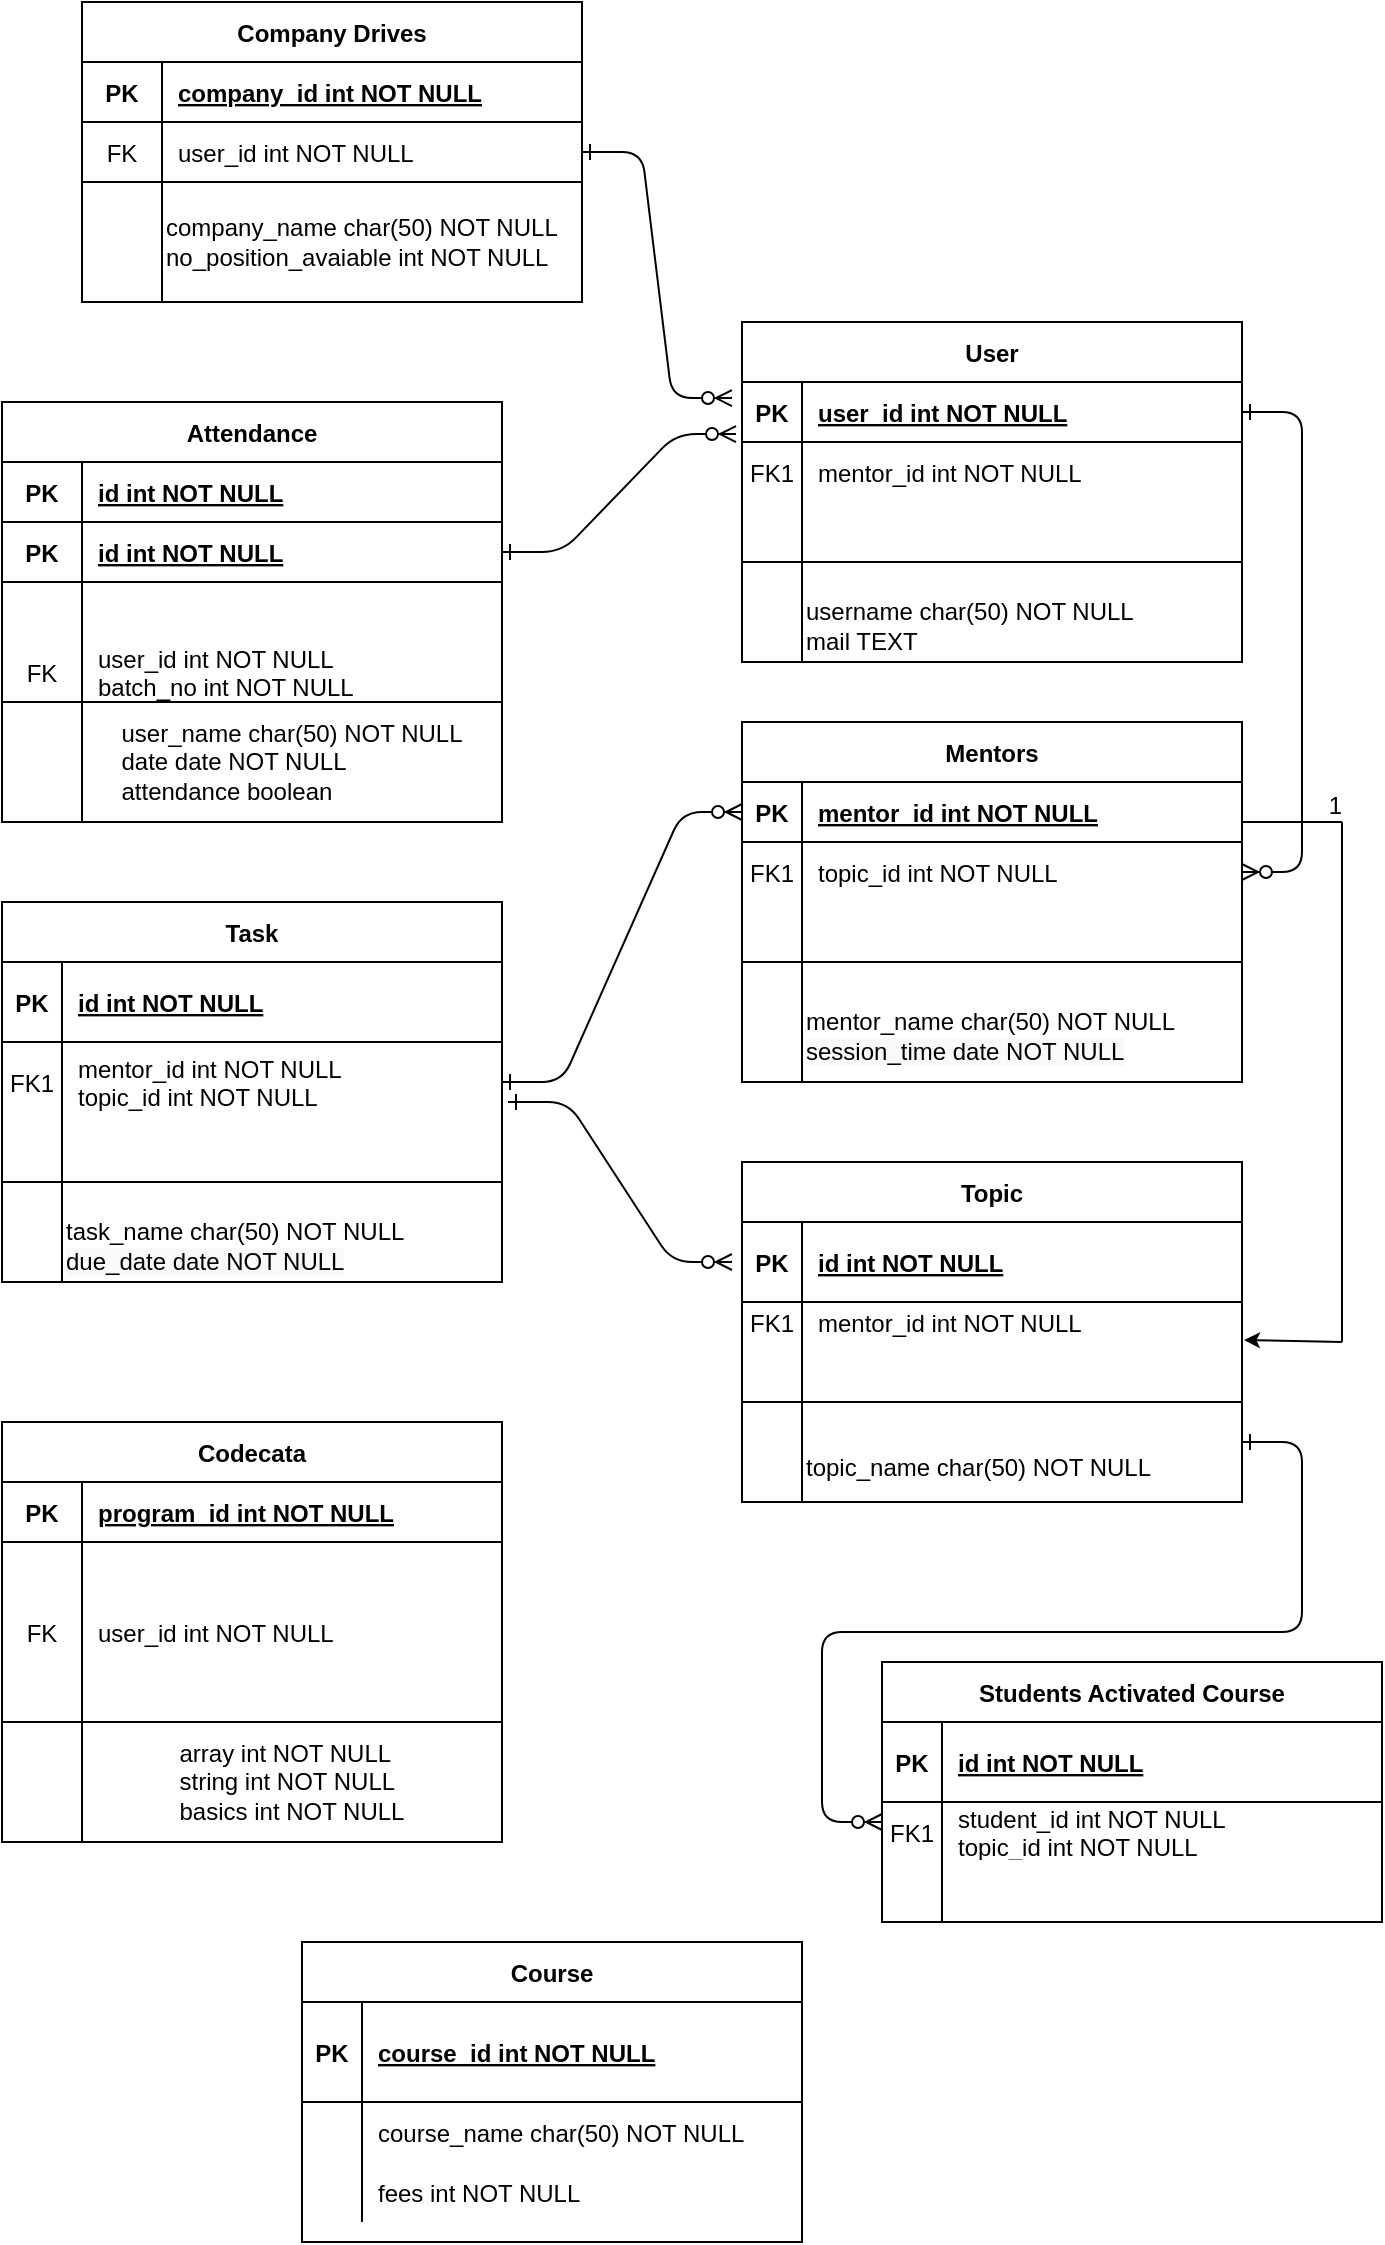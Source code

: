 <mxfile version="15.7.0" type="github">
  <diagram id="R2lEEEUBdFMjLlhIrx00" name="Page-1">
    <mxGraphModel dx="868" dy="393" grid="1" gridSize="10" guides="1" tooltips="1" connect="1" arrows="1" fold="1" page="1" pageScale="1" pageWidth="850" pageHeight="1100" math="0" shadow="0" extFonts="Permanent Marker^https://fonts.googleapis.com/css?family=Permanent+Marker">
      <root>
        <mxCell id="0" />
        <mxCell id="1" parent="0" />
        <mxCell id="C-vyLk0tnHw3VtMMgP7b-1" value="" style="edgeStyle=entityRelationEdgeStyle;endArrow=ERzeroToMany;startArrow=ERone;endFill=1;startFill=0;exitX=1;exitY=0.5;exitDx=0;exitDy=0;entryX=-0.012;entryY=0.867;entryDx=0;entryDy=0;entryPerimeter=0;" parent="1" source="Y8PTiHZSludacNB3pOwr-104" target="Y8PTiHZSludacNB3pOwr-65" edge="1">
          <mxGeometry width="100" height="100" relative="1" as="geometry">
            <mxPoint x="340" y="720" as="sourcePoint" />
            <mxPoint x="490" y="255" as="targetPoint" />
          </mxGeometry>
        </mxCell>
        <mxCell id="C-vyLk0tnHw3VtMMgP7b-12" value="" style="edgeStyle=entityRelationEdgeStyle;endArrow=ERzeroToMany;startArrow=ERone;endFill=1;startFill=0;" parent="1" target="C-vyLk0tnHw3VtMMgP7b-17" edge="1">
          <mxGeometry width="100" height="100" relative="1" as="geometry">
            <mxPoint x="740" y="215" as="sourcePoint" />
            <mxPoint x="460" y="205" as="targetPoint" />
          </mxGeometry>
        </mxCell>
        <mxCell id="C-vyLk0tnHw3VtMMgP7b-13" value="Mentors" style="shape=table;startSize=30;container=1;collapsible=1;childLayout=tableLayout;fixedRows=1;rowLines=0;fontStyle=1;align=center;resizeLast=1;" parent="1" vertex="1">
          <mxGeometry x="490" y="370" width="250" height="120" as="geometry" />
        </mxCell>
        <mxCell id="C-vyLk0tnHw3VtMMgP7b-14" value="" style="shape=partialRectangle;collapsible=0;dropTarget=0;pointerEvents=0;fillColor=none;points=[[0,0.5],[1,0.5]];portConstraint=eastwest;top=0;left=0;right=0;bottom=1;" parent="C-vyLk0tnHw3VtMMgP7b-13" vertex="1">
          <mxGeometry y="30" width="250" height="30" as="geometry" />
        </mxCell>
        <mxCell id="C-vyLk0tnHw3VtMMgP7b-15" value="PK" style="shape=partialRectangle;overflow=hidden;connectable=0;fillColor=none;top=0;left=0;bottom=0;right=0;fontStyle=1;" parent="C-vyLk0tnHw3VtMMgP7b-14" vertex="1">
          <mxGeometry width="30" height="30" as="geometry">
            <mxRectangle width="30" height="30" as="alternateBounds" />
          </mxGeometry>
        </mxCell>
        <mxCell id="C-vyLk0tnHw3VtMMgP7b-16" value="mentor_id int NOT NULL " style="shape=partialRectangle;overflow=hidden;connectable=0;fillColor=none;top=0;left=0;bottom=0;right=0;align=left;spacingLeft=6;fontStyle=5;" parent="C-vyLk0tnHw3VtMMgP7b-14" vertex="1">
          <mxGeometry x="30" width="220" height="30" as="geometry">
            <mxRectangle width="220" height="30" as="alternateBounds" />
          </mxGeometry>
        </mxCell>
        <mxCell id="C-vyLk0tnHw3VtMMgP7b-17" value="" style="shape=partialRectangle;collapsible=0;dropTarget=0;pointerEvents=0;fillColor=none;points=[[0,0.5],[1,0.5]];portConstraint=eastwest;top=0;left=0;right=0;bottom=0;" parent="C-vyLk0tnHw3VtMMgP7b-13" vertex="1">
          <mxGeometry y="60" width="250" height="30" as="geometry" />
        </mxCell>
        <mxCell id="C-vyLk0tnHw3VtMMgP7b-18" value="FK1" style="shape=partialRectangle;overflow=hidden;connectable=0;fillColor=none;top=0;left=0;bottom=0;right=0;" parent="C-vyLk0tnHw3VtMMgP7b-17" vertex="1">
          <mxGeometry width="30" height="30" as="geometry">
            <mxRectangle width="30" height="30" as="alternateBounds" />
          </mxGeometry>
        </mxCell>
        <mxCell id="C-vyLk0tnHw3VtMMgP7b-19" value="topic_id int NOT NULL" style="shape=partialRectangle;overflow=hidden;connectable=0;fillColor=none;top=0;left=0;bottom=0;right=0;align=left;spacingLeft=6;" parent="C-vyLk0tnHw3VtMMgP7b-17" vertex="1">
          <mxGeometry x="30" width="220" height="30" as="geometry">
            <mxRectangle width="220" height="30" as="alternateBounds" />
          </mxGeometry>
        </mxCell>
        <mxCell id="C-vyLk0tnHw3VtMMgP7b-20" value="" style="shape=partialRectangle;collapsible=0;dropTarget=0;pointerEvents=0;fillColor=none;points=[[0,0.5],[1,0.5]];portConstraint=eastwest;top=0;left=0;right=0;bottom=0;" parent="C-vyLk0tnHw3VtMMgP7b-13" vertex="1">
          <mxGeometry y="90" width="250" height="30" as="geometry" />
        </mxCell>
        <mxCell id="C-vyLk0tnHw3VtMMgP7b-21" value="" style="shape=partialRectangle;overflow=hidden;connectable=0;fillColor=none;top=0;left=0;bottom=0;right=0;" parent="C-vyLk0tnHw3VtMMgP7b-20" vertex="1">
          <mxGeometry width="30" height="30" as="geometry">
            <mxRectangle width="30" height="30" as="alternateBounds" />
          </mxGeometry>
        </mxCell>
        <mxCell id="C-vyLk0tnHw3VtMMgP7b-22" value="" style="shape=partialRectangle;overflow=hidden;connectable=0;fillColor=none;top=0;left=0;bottom=0;right=0;align=left;spacingLeft=6;" parent="C-vyLk0tnHw3VtMMgP7b-20" vertex="1">
          <mxGeometry x="30" width="220" height="30" as="geometry">
            <mxRectangle width="220" height="30" as="alternateBounds" />
          </mxGeometry>
        </mxCell>
        <mxCell id="C-vyLk0tnHw3VtMMgP7b-23" value="Attendance" style="shape=table;startSize=30;container=1;collapsible=1;childLayout=tableLayout;fixedRows=1;rowLines=0;fontStyle=1;align=center;resizeLast=1;" parent="1" vertex="1">
          <mxGeometry x="120" y="210" width="250" height="180" as="geometry" />
        </mxCell>
        <mxCell id="C-vyLk0tnHw3VtMMgP7b-24" value="" style="shape=partialRectangle;collapsible=0;dropTarget=0;pointerEvents=0;fillColor=none;points=[[0,0.5],[1,0.5]];portConstraint=eastwest;top=0;left=0;right=0;bottom=1;" parent="C-vyLk0tnHw3VtMMgP7b-23" vertex="1">
          <mxGeometry y="30" width="250" height="30" as="geometry" />
        </mxCell>
        <mxCell id="C-vyLk0tnHw3VtMMgP7b-25" value="PK" style="shape=partialRectangle;overflow=hidden;connectable=0;fillColor=none;top=0;left=0;bottom=0;right=0;fontStyle=1;" parent="C-vyLk0tnHw3VtMMgP7b-24" vertex="1">
          <mxGeometry width="40" height="30" as="geometry">
            <mxRectangle width="40" height="30" as="alternateBounds" />
          </mxGeometry>
        </mxCell>
        <mxCell id="C-vyLk0tnHw3VtMMgP7b-26" value="id int NOT NULL " style="shape=partialRectangle;overflow=hidden;connectable=0;fillColor=none;top=0;left=0;bottom=0;right=0;align=left;spacingLeft=6;fontStyle=5;" parent="C-vyLk0tnHw3VtMMgP7b-24" vertex="1">
          <mxGeometry x="40" width="210" height="30" as="geometry">
            <mxRectangle width="210" height="30" as="alternateBounds" />
          </mxGeometry>
        </mxCell>
        <mxCell id="Y8PTiHZSludacNB3pOwr-104" value="" style="shape=partialRectangle;collapsible=0;dropTarget=0;pointerEvents=0;fillColor=none;points=[[0,0.5],[1,0.5]];portConstraint=eastwest;top=0;left=0;right=0;bottom=1;" vertex="1" parent="C-vyLk0tnHw3VtMMgP7b-23">
          <mxGeometry y="60" width="250" height="30" as="geometry" />
        </mxCell>
        <mxCell id="Y8PTiHZSludacNB3pOwr-105" value="PK" style="shape=partialRectangle;overflow=hidden;connectable=0;fillColor=none;top=0;left=0;bottom=0;right=0;fontStyle=1;" vertex="1" parent="Y8PTiHZSludacNB3pOwr-104">
          <mxGeometry width="40" height="30" as="geometry">
            <mxRectangle width="40" height="30" as="alternateBounds" />
          </mxGeometry>
        </mxCell>
        <mxCell id="Y8PTiHZSludacNB3pOwr-106" value="id int NOT NULL " style="shape=partialRectangle;overflow=hidden;connectable=0;fillColor=none;top=0;left=0;bottom=0;right=0;align=left;spacingLeft=6;fontStyle=5;" vertex="1" parent="Y8PTiHZSludacNB3pOwr-104">
          <mxGeometry x="40" width="210" height="30" as="geometry">
            <mxRectangle width="210" height="30" as="alternateBounds" />
          </mxGeometry>
        </mxCell>
        <mxCell id="C-vyLk0tnHw3VtMMgP7b-27" value="" style="shape=partialRectangle;collapsible=0;dropTarget=0;pointerEvents=0;fillColor=none;points=[[0,0.5],[1,0.5]];portConstraint=eastwest;top=0;left=0;right=0;bottom=0;" parent="C-vyLk0tnHw3VtMMgP7b-23" vertex="1">
          <mxGeometry y="90" width="250" height="90" as="geometry" />
        </mxCell>
        <mxCell id="C-vyLk0tnHw3VtMMgP7b-28" value="FK" style="shape=partialRectangle;overflow=hidden;connectable=0;fillColor=none;top=0;left=0;bottom=0;right=0;" parent="C-vyLk0tnHw3VtMMgP7b-27" vertex="1">
          <mxGeometry width="40" height="90" as="geometry">
            <mxRectangle width="40" height="90" as="alternateBounds" />
          </mxGeometry>
        </mxCell>
        <mxCell id="C-vyLk0tnHw3VtMMgP7b-29" value="user_id int NOT NULL&#xa;batch_no int NOT NULL" style="shape=partialRectangle;overflow=hidden;connectable=0;fillColor=none;top=0;left=0;bottom=0;right=0;align=left;spacingLeft=6;" parent="C-vyLk0tnHw3VtMMgP7b-27" vertex="1">
          <mxGeometry x="40" width="210" height="90" as="geometry">
            <mxRectangle width="210" height="90" as="alternateBounds" />
          </mxGeometry>
        </mxCell>
        <mxCell id="Y8PTiHZSludacNB3pOwr-1" value="&lt;div style=&quot;text-align: justify&quot;&gt;&lt;span style=&quot;text-align: left&quot;&gt;user_name char(50) NOT NULL&lt;/span&gt;&lt;/div&gt;&lt;span style=&quot;text-align: left&quot;&gt;&lt;div style=&quot;text-align: justify&quot;&gt;&lt;span&gt;date date NOT NULL&lt;/span&gt;&lt;/div&gt;&lt;/span&gt;&lt;span style=&quot;text-align: left&quot;&gt;&lt;div style=&quot;text-align: justify&quot;&gt;&lt;span&gt;attendance boolean&lt;/span&gt;&lt;/div&gt;&lt;/span&gt;" style="rounded=0;whiteSpace=wrap;html=1;" vertex="1" parent="1">
          <mxGeometry x="160" y="360" width="210" height="60" as="geometry" />
        </mxCell>
        <mxCell id="Y8PTiHZSludacNB3pOwr-2" value="" style="rounded=0;whiteSpace=wrap;html=1;" vertex="1" parent="1">
          <mxGeometry x="120" y="360" width="40" height="60" as="geometry" />
        </mxCell>
        <mxCell id="Y8PTiHZSludacNB3pOwr-10" value="&lt;div style=&quot;text-align: justify&quot;&gt;&lt;span style=&quot;text-align: left&quot;&gt;array int NOT NULL&lt;/span&gt;&lt;/div&gt;&lt;span style=&quot;text-align: left&quot;&gt;&lt;div style=&quot;text-align: justify&quot;&gt;&lt;span&gt;string int NOT NULL&lt;/span&gt;&lt;/div&gt;&lt;div style=&quot;text-align: justify&quot;&gt;&lt;span style=&quot;text-align: center&quot;&gt;basics int NOT NULL&lt;/span&gt;&lt;/div&gt;&lt;/span&gt;" style="rounded=0;whiteSpace=wrap;html=1;" vertex="1" parent="1">
          <mxGeometry x="160" y="870" width="210" height="60" as="geometry" />
        </mxCell>
        <mxCell id="Y8PTiHZSludacNB3pOwr-11" value="" style="rounded=0;whiteSpace=wrap;html=1;" vertex="1" parent="1">
          <mxGeometry x="120" y="870" width="40" height="60" as="geometry" />
        </mxCell>
        <mxCell id="Y8PTiHZSludacNB3pOwr-12" value="Codecata" style="shape=table;startSize=30;container=1;collapsible=1;childLayout=tableLayout;fixedRows=1;rowLines=0;fontStyle=1;align=center;resizeLast=1;" vertex="1" parent="1">
          <mxGeometry x="120" y="720" width="250" height="150" as="geometry" />
        </mxCell>
        <mxCell id="Y8PTiHZSludacNB3pOwr-13" value="" style="shape=partialRectangle;collapsible=0;dropTarget=0;pointerEvents=0;fillColor=none;points=[[0,0.5],[1,0.5]];portConstraint=eastwest;top=0;left=0;right=0;bottom=1;" vertex="1" parent="Y8PTiHZSludacNB3pOwr-12">
          <mxGeometry y="30" width="250" height="30" as="geometry" />
        </mxCell>
        <mxCell id="Y8PTiHZSludacNB3pOwr-14" value="PK" style="shape=partialRectangle;overflow=hidden;connectable=0;fillColor=none;top=0;left=0;bottom=0;right=0;fontStyle=1;" vertex="1" parent="Y8PTiHZSludacNB3pOwr-13">
          <mxGeometry width="40" height="30" as="geometry">
            <mxRectangle width="40" height="30" as="alternateBounds" />
          </mxGeometry>
        </mxCell>
        <mxCell id="Y8PTiHZSludacNB3pOwr-15" value="program_id int NOT NULL " style="shape=partialRectangle;overflow=hidden;connectable=0;fillColor=none;top=0;left=0;bottom=0;right=0;align=left;spacingLeft=6;fontStyle=5;" vertex="1" parent="Y8PTiHZSludacNB3pOwr-13">
          <mxGeometry x="40" width="210" height="30" as="geometry">
            <mxRectangle width="210" height="30" as="alternateBounds" />
          </mxGeometry>
        </mxCell>
        <mxCell id="Y8PTiHZSludacNB3pOwr-16" value="" style="shape=partialRectangle;collapsible=0;dropTarget=0;pointerEvents=0;fillColor=none;points=[[0,0.5],[1,0.5]];portConstraint=eastwest;top=0;left=0;right=0;bottom=0;" vertex="1" parent="Y8PTiHZSludacNB3pOwr-12">
          <mxGeometry y="60" width="250" height="90" as="geometry" />
        </mxCell>
        <mxCell id="Y8PTiHZSludacNB3pOwr-17" value="FK" style="shape=partialRectangle;overflow=hidden;connectable=0;fillColor=none;top=0;left=0;bottom=0;right=0;" vertex="1" parent="Y8PTiHZSludacNB3pOwr-16">
          <mxGeometry width="40" height="90" as="geometry">
            <mxRectangle width="40" height="90" as="alternateBounds" />
          </mxGeometry>
        </mxCell>
        <mxCell id="Y8PTiHZSludacNB3pOwr-18" value="user_id int NOT NULL" style="shape=partialRectangle;overflow=hidden;connectable=0;fillColor=none;top=0;left=0;bottom=0;right=0;align=left;spacingLeft=6;" vertex="1" parent="Y8PTiHZSludacNB3pOwr-16">
          <mxGeometry x="40" width="210" height="90" as="geometry">
            <mxRectangle width="210" height="90" as="alternateBounds" />
          </mxGeometry>
        </mxCell>
        <mxCell id="Y8PTiHZSludacNB3pOwr-19" value="Company Drives" style="shape=table;startSize=30;container=1;collapsible=1;childLayout=tableLayout;fixedRows=1;rowLines=0;fontStyle=1;align=center;resizeLast=1;" vertex="1" parent="1">
          <mxGeometry x="160" y="10" width="250" height="90" as="geometry" />
        </mxCell>
        <mxCell id="Y8PTiHZSludacNB3pOwr-20" value="" style="shape=partialRectangle;collapsible=0;dropTarget=0;pointerEvents=0;fillColor=none;points=[[0,0.5],[1,0.5]];portConstraint=eastwest;top=0;left=0;right=0;bottom=1;" vertex="1" parent="Y8PTiHZSludacNB3pOwr-19">
          <mxGeometry y="30" width="250" height="30" as="geometry" />
        </mxCell>
        <mxCell id="Y8PTiHZSludacNB3pOwr-21" value="PK" style="shape=partialRectangle;overflow=hidden;connectable=0;fillColor=none;top=0;left=0;bottom=0;right=0;fontStyle=1;" vertex="1" parent="Y8PTiHZSludacNB3pOwr-20">
          <mxGeometry width="40" height="30" as="geometry">
            <mxRectangle width="40" height="30" as="alternateBounds" />
          </mxGeometry>
        </mxCell>
        <mxCell id="Y8PTiHZSludacNB3pOwr-22" value="company_id int NOT NULL " style="shape=partialRectangle;overflow=hidden;connectable=0;fillColor=none;top=0;left=0;bottom=0;right=0;align=left;spacingLeft=6;fontStyle=5;" vertex="1" parent="Y8PTiHZSludacNB3pOwr-20">
          <mxGeometry x="40" width="210" height="30" as="geometry">
            <mxRectangle width="210" height="30" as="alternateBounds" />
          </mxGeometry>
        </mxCell>
        <mxCell id="Y8PTiHZSludacNB3pOwr-23" value="" style="shape=partialRectangle;collapsible=0;dropTarget=0;pointerEvents=0;fillColor=none;points=[[0,0.5],[1,0.5]];portConstraint=eastwest;top=0;left=0;right=0;bottom=0;" vertex="1" parent="Y8PTiHZSludacNB3pOwr-19">
          <mxGeometry y="60" width="250" height="30" as="geometry" />
        </mxCell>
        <mxCell id="Y8PTiHZSludacNB3pOwr-24" value="FK" style="shape=partialRectangle;overflow=hidden;connectable=0;fillColor=none;top=0;left=0;bottom=0;right=0;" vertex="1" parent="Y8PTiHZSludacNB3pOwr-23">
          <mxGeometry width="40" height="30" as="geometry">
            <mxRectangle width="40" height="30" as="alternateBounds" />
          </mxGeometry>
        </mxCell>
        <mxCell id="Y8PTiHZSludacNB3pOwr-25" value="user_id int NOT NULL" style="shape=partialRectangle;overflow=hidden;connectable=0;fillColor=none;top=0;left=0;bottom=0;right=0;align=left;spacingLeft=6;" vertex="1" parent="Y8PTiHZSludacNB3pOwr-23">
          <mxGeometry x="40" width="210" height="30" as="geometry">
            <mxRectangle width="210" height="30" as="alternateBounds" />
          </mxGeometry>
        </mxCell>
        <mxCell id="Y8PTiHZSludacNB3pOwr-26" value="" style="rounded=0;whiteSpace=wrap;html=1;strokeWidth=1;fillColor=none;align=left;" vertex="1" parent="1">
          <mxGeometry x="160" y="100" width="40" height="60" as="geometry" />
        </mxCell>
        <mxCell id="Y8PTiHZSludacNB3pOwr-27" value="&lt;div style=&quot;text-align: justify&quot;&gt;&lt;span style=&quot;text-align: left&quot;&gt;company_name char(50) NOT NULL&lt;/span&gt;&lt;/div&gt;&lt;span&gt;&lt;div style=&quot;text-align: justify&quot;&gt;no_position_avaiable int NOT NULL&lt;br&gt;&lt;/div&gt;&lt;/span&gt;&lt;span&gt;&lt;/span&gt;" style="rounded=0;whiteSpace=wrap;html=1;strokeWidth=1;fillColor=none;align=left;" vertex="1" parent="1">
          <mxGeometry x="200" y="100" width="210" height="60" as="geometry" />
        </mxCell>
        <mxCell id="Y8PTiHZSludacNB3pOwr-28" value="" style="rounded=0;whiteSpace=wrap;html=1;strokeWidth=1;fillColor=none;align=left;" vertex="1" parent="1">
          <mxGeometry x="490" y="490" width="30" height="60" as="geometry" />
        </mxCell>
        <mxCell id="Y8PTiHZSludacNB3pOwr-29" value="&lt;br&gt;&lt;span&gt;mentor_name char(50) NOT NULL&lt;/span&gt;&lt;br&gt;&lt;span style=&quot;color: rgb(0 , 0 , 0) ; font-family: &amp;#34;helvetica&amp;#34; ; font-size: 12px ; font-style: normal ; font-weight: 400 ; letter-spacing: normal ; text-align: left ; text-indent: 0px ; text-transform: none ; word-spacing: 0px ; background-color: rgb(248 , 249 , 250) ; display: inline ; float: none&quot;&gt;session_time date NOT NULL&lt;/span&gt;&lt;br&gt;" style="rounded=0;whiteSpace=wrap;html=1;strokeWidth=1;fillColor=none;align=left;" vertex="1" parent="1">
          <mxGeometry x="520" y="490" width="220" height="60" as="geometry" />
        </mxCell>
        <mxCell id="Y8PTiHZSludacNB3pOwr-30" value="Students Activated Course" style="shape=table;startSize=30;container=1;collapsible=1;childLayout=tableLayout;fixedRows=1;rowLines=0;fontStyle=1;align=center;resizeLast=1;" vertex="1" parent="1">
          <mxGeometry x="560" y="840" width="250" height="130" as="geometry" />
        </mxCell>
        <mxCell id="Y8PTiHZSludacNB3pOwr-31" value="" style="shape=partialRectangle;collapsible=0;dropTarget=0;pointerEvents=0;fillColor=none;points=[[0,0.5],[1,0.5]];portConstraint=eastwest;top=0;left=0;right=0;bottom=1;" vertex="1" parent="Y8PTiHZSludacNB3pOwr-30">
          <mxGeometry y="30" width="250" height="40" as="geometry" />
        </mxCell>
        <mxCell id="Y8PTiHZSludacNB3pOwr-32" value="PK" style="shape=partialRectangle;overflow=hidden;connectable=0;fillColor=none;top=0;left=0;bottom=0;right=0;fontStyle=1;" vertex="1" parent="Y8PTiHZSludacNB3pOwr-31">
          <mxGeometry width="30" height="40" as="geometry">
            <mxRectangle width="30" height="40" as="alternateBounds" />
          </mxGeometry>
        </mxCell>
        <mxCell id="Y8PTiHZSludacNB3pOwr-33" value="id int NOT NULL " style="shape=partialRectangle;overflow=hidden;connectable=0;fillColor=none;top=0;left=0;bottom=0;right=0;align=left;spacingLeft=6;fontStyle=5;" vertex="1" parent="Y8PTiHZSludacNB3pOwr-31">
          <mxGeometry x="30" width="220" height="40" as="geometry">
            <mxRectangle width="220" height="40" as="alternateBounds" />
          </mxGeometry>
        </mxCell>
        <mxCell id="Y8PTiHZSludacNB3pOwr-34" value="" style="shape=partialRectangle;collapsible=0;dropTarget=0;pointerEvents=0;fillColor=none;points=[[0,0.5],[1,0.5]];portConstraint=eastwest;top=0;left=0;right=0;bottom=0;" vertex="1" parent="Y8PTiHZSludacNB3pOwr-30">
          <mxGeometry y="70" width="250" height="30" as="geometry" />
        </mxCell>
        <mxCell id="Y8PTiHZSludacNB3pOwr-35" value="FK1" style="shape=partialRectangle;overflow=hidden;connectable=0;fillColor=none;top=0;left=0;bottom=0;right=0;" vertex="1" parent="Y8PTiHZSludacNB3pOwr-34">
          <mxGeometry width="30" height="30" as="geometry">
            <mxRectangle width="30" height="30" as="alternateBounds" />
          </mxGeometry>
        </mxCell>
        <mxCell id="Y8PTiHZSludacNB3pOwr-36" value="student_id int NOT NULL&#xa;topic_id int NOT NULL" style="shape=partialRectangle;overflow=hidden;connectable=0;fillColor=none;top=0;left=0;bottom=0;right=0;align=left;spacingLeft=6;" vertex="1" parent="Y8PTiHZSludacNB3pOwr-34">
          <mxGeometry x="30" width="220" height="30" as="geometry">
            <mxRectangle width="220" height="30" as="alternateBounds" />
          </mxGeometry>
        </mxCell>
        <mxCell id="Y8PTiHZSludacNB3pOwr-37" value="" style="shape=partialRectangle;collapsible=0;dropTarget=0;pointerEvents=0;fillColor=none;points=[[0,0.5],[1,0.5]];portConstraint=eastwest;top=0;left=0;right=0;bottom=0;" vertex="1" parent="Y8PTiHZSludacNB3pOwr-30">
          <mxGeometry y="100" width="250" height="30" as="geometry" />
        </mxCell>
        <mxCell id="Y8PTiHZSludacNB3pOwr-38" value="" style="shape=partialRectangle;overflow=hidden;connectable=0;fillColor=none;top=0;left=0;bottom=0;right=0;" vertex="1" parent="Y8PTiHZSludacNB3pOwr-37">
          <mxGeometry width="30" height="30" as="geometry">
            <mxRectangle width="30" height="30" as="alternateBounds" />
          </mxGeometry>
        </mxCell>
        <mxCell id="Y8PTiHZSludacNB3pOwr-39" value="" style="shape=partialRectangle;overflow=hidden;connectable=0;fillColor=none;top=0;left=0;bottom=0;right=0;align=left;spacingLeft=6;" vertex="1" parent="Y8PTiHZSludacNB3pOwr-37">
          <mxGeometry x="30" width="220" height="30" as="geometry">
            <mxRectangle width="220" height="30" as="alternateBounds" />
          </mxGeometry>
        </mxCell>
        <mxCell id="Y8PTiHZSludacNB3pOwr-40" value="Task" style="shape=table;startSize=30;container=1;collapsible=1;childLayout=tableLayout;fixedRows=1;rowLines=0;fontStyle=1;align=center;resizeLast=1;" vertex="1" parent="1">
          <mxGeometry x="120" y="460" width="250" height="140" as="geometry" />
        </mxCell>
        <mxCell id="Y8PTiHZSludacNB3pOwr-41" value="" style="shape=partialRectangle;collapsible=0;dropTarget=0;pointerEvents=0;fillColor=none;points=[[0,0.5],[1,0.5]];portConstraint=eastwest;top=0;left=0;right=0;bottom=1;" vertex="1" parent="Y8PTiHZSludacNB3pOwr-40">
          <mxGeometry y="30" width="250" height="40" as="geometry" />
        </mxCell>
        <mxCell id="Y8PTiHZSludacNB3pOwr-42" value="PK" style="shape=partialRectangle;overflow=hidden;connectable=0;fillColor=none;top=0;left=0;bottom=0;right=0;fontStyle=1;" vertex="1" parent="Y8PTiHZSludacNB3pOwr-41">
          <mxGeometry width="30" height="40" as="geometry">
            <mxRectangle width="30" height="40" as="alternateBounds" />
          </mxGeometry>
        </mxCell>
        <mxCell id="Y8PTiHZSludacNB3pOwr-43" value="id int NOT NULL " style="shape=partialRectangle;overflow=hidden;connectable=0;fillColor=none;top=0;left=0;bottom=0;right=0;align=left;spacingLeft=6;fontStyle=5;" vertex="1" parent="Y8PTiHZSludacNB3pOwr-41">
          <mxGeometry x="30" width="220" height="40" as="geometry">
            <mxRectangle width="220" height="40" as="alternateBounds" />
          </mxGeometry>
        </mxCell>
        <mxCell id="Y8PTiHZSludacNB3pOwr-44" value="" style="shape=partialRectangle;collapsible=0;dropTarget=0;pointerEvents=0;fillColor=none;points=[[0,0.5],[1,0.5]];portConstraint=eastwest;top=0;left=0;right=0;bottom=0;" vertex="1" parent="Y8PTiHZSludacNB3pOwr-40">
          <mxGeometry y="70" width="250" height="40" as="geometry" />
        </mxCell>
        <mxCell id="Y8PTiHZSludacNB3pOwr-45" value="FK1" style="shape=partialRectangle;overflow=hidden;connectable=0;fillColor=none;top=0;left=0;bottom=0;right=0;" vertex="1" parent="Y8PTiHZSludacNB3pOwr-44">
          <mxGeometry width="30" height="40" as="geometry">
            <mxRectangle width="30" height="40" as="alternateBounds" />
          </mxGeometry>
        </mxCell>
        <mxCell id="Y8PTiHZSludacNB3pOwr-46" value="mentor_id int NOT NULL&#xa;topic_id int NOT NULL" style="shape=partialRectangle;overflow=hidden;connectable=0;fillColor=none;top=0;left=0;bottom=0;right=0;align=left;spacingLeft=6;" vertex="1" parent="Y8PTiHZSludacNB3pOwr-44">
          <mxGeometry x="30" width="220" height="40" as="geometry">
            <mxRectangle width="220" height="40" as="alternateBounds" />
          </mxGeometry>
        </mxCell>
        <mxCell id="Y8PTiHZSludacNB3pOwr-47" value="" style="shape=partialRectangle;collapsible=0;dropTarget=0;pointerEvents=0;fillColor=none;points=[[0,0.5],[1,0.5]];portConstraint=eastwest;top=0;left=0;right=0;bottom=0;" vertex="1" parent="Y8PTiHZSludacNB3pOwr-40">
          <mxGeometry y="110" width="250" height="30" as="geometry" />
        </mxCell>
        <mxCell id="Y8PTiHZSludacNB3pOwr-48" value="" style="shape=partialRectangle;overflow=hidden;connectable=0;fillColor=none;top=0;left=0;bottom=0;right=0;" vertex="1" parent="Y8PTiHZSludacNB3pOwr-47">
          <mxGeometry width="30" height="30" as="geometry">
            <mxRectangle width="30" height="30" as="alternateBounds" />
          </mxGeometry>
        </mxCell>
        <mxCell id="Y8PTiHZSludacNB3pOwr-49" value="" style="shape=partialRectangle;overflow=hidden;connectable=0;fillColor=none;top=0;left=0;bottom=0;right=0;align=left;spacingLeft=6;" vertex="1" parent="Y8PTiHZSludacNB3pOwr-47">
          <mxGeometry x="30" width="220" height="30" as="geometry">
            <mxRectangle width="220" height="30" as="alternateBounds" />
          </mxGeometry>
        </mxCell>
        <mxCell id="Y8PTiHZSludacNB3pOwr-50" value="" style="rounded=0;whiteSpace=wrap;html=1;strokeWidth=1;fillColor=none;align=left;" vertex="1" parent="1">
          <mxGeometry x="120" y="600" width="30" height="50" as="geometry" />
        </mxCell>
        <mxCell id="Y8PTiHZSludacNB3pOwr-51" value="&lt;br&gt;&lt;span&gt;task_name char(50) NOT NULL&lt;/span&gt;&lt;br&gt;&lt;span style=&quot;color: rgb(0 , 0 , 0) ; font-family: &amp;#34;helvetica&amp;#34; ; font-size: 12px ; font-style: normal ; font-weight: 400 ; letter-spacing: normal ; text-align: left ; text-indent: 0px ; text-transform: none ; word-spacing: 0px ; background-color: rgb(248 , 249 , 250) ; display: inline ; float: none&quot;&gt;due_date date NOT NULL&lt;/span&gt;" style="rounded=0;whiteSpace=wrap;html=1;strokeWidth=1;fillColor=none;align=left;" vertex="1" parent="1">
          <mxGeometry x="150" y="600" width="220" height="50" as="geometry" />
        </mxCell>
        <mxCell id="Y8PTiHZSludacNB3pOwr-52" value="Topic" style="shape=table;startSize=30;container=1;collapsible=1;childLayout=tableLayout;fixedRows=1;rowLines=0;fontStyle=1;align=center;resizeLast=1;" vertex="1" parent="1">
          <mxGeometry x="490" y="590" width="250" height="120" as="geometry" />
        </mxCell>
        <mxCell id="Y8PTiHZSludacNB3pOwr-53" value="" style="shape=partialRectangle;collapsible=0;dropTarget=0;pointerEvents=0;fillColor=none;points=[[0,0.5],[1,0.5]];portConstraint=eastwest;top=0;left=0;right=0;bottom=1;" vertex="1" parent="Y8PTiHZSludacNB3pOwr-52">
          <mxGeometry y="30" width="250" height="40" as="geometry" />
        </mxCell>
        <mxCell id="Y8PTiHZSludacNB3pOwr-54" value="PK" style="shape=partialRectangle;overflow=hidden;connectable=0;fillColor=none;top=0;left=0;bottom=0;right=0;fontStyle=1;" vertex="1" parent="Y8PTiHZSludacNB3pOwr-53">
          <mxGeometry width="30" height="40" as="geometry">
            <mxRectangle width="30" height="40" as="alternateBounds" />
          </mxGeometry>
        </mxCell>
        <mxCell id="Y8PTiHZSludacNB3pOwr-55" value="id int NOT NULL " style="shape=partialRectangle;overflow=hidden;connectable=0;fillColor=none;top=0;left=0;bottom=0;right=0;align=left;spacingLeft=6;fontStyle=5;" vertex="1" parent="Y8PTiHZSludacNB3pOwr-53">
          <mxGeometry x="30" width="220" height="40" as="geometry">
            <mxRectangle width="220" height="40" as="alternateBounds" />
          </mxGeometry>
        </mxCell>
        <mxCell id="Y8PTiHZSludacNB3pOwr-56" value="" style="shape=partialRectangle;collapsible=0;dropTarget=0;pointerEvents=0;fillColor=none;points=[[0,0.5],[1,0.5]];portConstraint=eastwest;top=0;left=0;right=0;bottom=0;" vertex="1" parent="Y8PTiHZSludacNB3pOwr-52">
          <mxGeometry y="70" width="250" height="20" as="geometry" />
        </mxCell>
        <mxCell id="Y8PTiHZSludacNB3pOwr-57" value="FK1" style="shape=partialRectangle;overflow=hidden;connectable=0;fillColor=none;top=0;left=0;bottom=0;right=0;" vertex="1" parent="Y8PTiHZSludacNB3pOwr-56">
          <mxGeometry width="30" height="20" as="geometry">
            <mxRectangle width="30" height="20" as="alternateBounds" />
          </mxGeometry>
        </mxCell>
        <mxCell id="Y8PTiHZSludacNB3pOwr-58" value="mentor_id int NOT NULL" style="shape=partialRectangle;overflow=hidden;connectable=0;fillColor=none;top=0;left=0;bottom=0;right=0;align=left;spacingLeft=6;" vertex="1" parent="Y8PTiHZSludacNB3pOwr-56">
          <mxGeometry x="30" width="220" height="20" as="geometry">
            <mxRectangle width="220" height="20" as="alternateBounds" />
          </mxGeometry>
        </mxCell>
        <mxCell id="Y8PTiHZSludacNB3pOwr-59" value="" style="shape=partialRectangle;collapsible=0;dropTarget=0;pointerEvents=0;fillColor=none;points=[[0,0.5],[1,0.5]];portConstraint=eastwest;top=0;left=0;right=0;bottom=0;" vertex="1" parent="Y8PTiHZSludacNB3pOwr-52">
          <mxGeometry y="90" width="250" height="30" as="geometry" />
        </mxCell>
        <mxCell id="Y8PTiHZSludacNB3pOwr-60" value="" style="shape=partialRectangle;overflow=hidden;connectable=0;fillColor=none;top=0;left=0;bottom=0;right=0;" vertex="1" parent="Y8PTiHZSludacNB3pOwr-59">
          <mxGeometry width="30" height="30" as="geometry">
            <mxRectangle width="30" height="30" as="alternateBounds" />
          </mxGeometry>
        </mxCell>
        <mxCell id="Y8PTiHZSludacNB3pOwr-61" value="" style="shape=partialRectangle;overflow=hidden;connectable=0;fillColor=none;top=0;left=0;bottom=0;right=0;align=left;spacingLeft=6;" vertex="1" parent="Y8PTiHZSludacNB3pOwr-59">
          <mxGeometry x="30" width="220" height="30" as="geometry">
            <mxRectangle width="220" height="30" as="alternateBounds" />
          </mxGeometry>
        </mxCell>
        <mxCell id="Y8PTiHZSludacNB3pOwr-62" value="&lt;br&gt;&lt;span&gt;topic_name char(50) NOT NULL&lt;/span&gt;&lt;br&gt;" style="rounded=0;whiteSpace=wrap;html=1;strokeWidth=1;fillColor=none;align=left;" vertex="1" parent="1">
          <mxGeometry x="520" y="710" width="220" height="50" as="geometry" />
        </mxCell>
        <mxCell id="Y8PTiHZSludacNB3pOwr-63" value="" style="rounded=0;whiteSpace=wrap;html=1;strokeWidth=1;fillColor=none;align=left;" vertex="1" parent="1">
          <mxGeometry x="490" y="710" width="30" height="50" as="geometry" />
        </mxCell>
        <mxCell id="Y8PTiHZSludacNB3pOwr-64" value="User" style="shape=table;startSize=30;container=1;collapsible=1;childLayout=tableLayout;fixedRows=1;rowLines=0;fontStyle=1;align=center;resizeLast=1;" vertex="1" parent="1">
          <mxGeometry x="490" y="170" width="250" height="120" as="geometry" />
        </mxCell>
        <mxCell id="Y8PTiHZSludacNB3pOwr-65" value="" style="shape=partialRectangle;collapsible=0;dropTarget=0;pointerEvents=0;fillColor=none;points=[[0,0.5],[1,0.5]];portConstraint=eastwest;top=0;left=0;right=0;bottom=1;" vertex="1" parent="Y8PTiHZSludacNB3pOwr-64">
          <mxGeometry y="30" width="250" height="30" as="geometry" />
        </mxCell>
        <mxCell id="Y8PTiHZSludacNB3pOwr-66" value="PK" style="shape=partialRectangle;overflow=hidden;connectable=0;fillColor=none;top=0;left=0;bottom=0;right=0;fontStyle=1;" vertex="1" parent="Y8PTiHZSludacNB3pOwr-65">
          <mxGeometry width="30" height="30" as="geometry">
            <mxRectangle width="30" height="30" as="alternateBounds" />
          </mxGeometry>
        </mxCell>
        <mxCell id="Y8PTiHZSludacNB3pOwr-67" value="user_id int NOT NULL " style="shape=partialRectangle;overflow=hidden;connectable=0;fillColor=none;top=0;left=0;bottom=0;right=0;align=left;spacingLeft=6;fontStyle=5;" vertex="1" parent="Y8PTiHZSludacNB3pOwr-65">
          <mxGeometry x="30" width="220" height="30" as="geometry">
            <mxRectangle width="220" height="30" as="alternateBounds" />
          </mxGeometry>
        </mxCell>
        <mxCell id="Y8PTiHZSludacNB3pOwr-68" value="" style="shape=partialRectangle;collapsible=0;dropTarget=0;pointerEvents=0;fillColor=none;points=[[0,0.5],[1,0.5]];portConstraint=eastwest;top=0;left=0;right=0;bottom=0;" vertex="1" parent="Y8PTiHZSludacNB3pOwr-64">
          <mxGeometry y="60" width="250" height="30" as="geometry" />
        </mxCell>
        <mxCell id="Y8PTiHZSludacNB3pOwr-69" value="FK1" style="shape=partialRectangle;overflow=hidden;connectable=0;fillColor=none;top=0;left=0;bottom=0;right=0;" vertex="1" parent="Y8PTiHZSludacNB3pOwr-68">
          <mxGeometry width="30" height="30" as="geometry">
            <mxRectangle width="30" height="30" as="alternateBounds" />
          </mxGeometry>
        </mxCell>
        <mxCell id="Y8PTiHZSludacNB3pOwr-70" value="mentor_id int NOT NULL" style="shape=partialRectangle;overflow=hidden;connectable=0;fillColor=none;top=0;left=0;bottom=0;right=0;align=left;spacingLeft=6;" vertex="1" parent="Y8PTiHZSludacNB3pOwr-68">
          <mxGeometry x="30" width="220" height="30" as="geometry">
            <mxRectangle width="220" height="30" as="alternateBounds" />
          </mxGeometry>
        </mxCell>
        <mxCell id="Y8PTiHZSludacNB3pOwr-71" value="" style="shape=partialRectangle;collapsible=0;dropTarget=0;pointerEvents=0;fillColor=none;points=[[0,0.5],[1,0.5]];portConstraint=eastwest;top=0;left=0;right=0;bottom=0;" vertex="1" parent="Y8PTiHZSludacNB3pOwr-64">
          <mxGeometry y="90" width="250" height="30" as="geometry" />
        </mxCell>
        <mxCell id="Y8PTiHZSludacNB3pOwr-72" value="" style="shape=partialRectangle;overflow=hidden;connectable=0;fillColor=none;top=0;left=0;bottom=0;right=0;" vertex="1" parent="Y8PTiHZSludacNB3pOwr-71">
          <mxGeometry width="30" height="30" as="geometry">
            <mxRectangle width="30" height="30" as="alternateBounds" />
          </mxGeometry>
        </mxCell>
        <mxCell id="Y8PTiHZSludacNB3pOwr-73" value="" style="shape=partialRectangle;overflow=hidden;connectable=0;fillColor=none;top=0;left=0;bottom=0;right=0;align=left;spacingLeft=6;" vertex="1" parent="Y8PTiHZSludacNB3pOwr-71">
          <mxGeometry x="30" width="220" height="30" as="geometry">
            <mxRectangle width="220" height="30" as="alternateBounds" />
          </mxGeometry>
        </mxCell>
        <mxCell id="Y8PTiHZSludacNB3pOwr-74" value="" style="rounded=0;whiteSpace=wrap;html=1;strokeWidth=1;fillColor=none;align=left;" vertex="1" parent="1">
          <mxGeometry x="490" y="290" width="30" height="50" as="geometry" />
        </mxCell>
        <mxCell id="Y8PTiHZSludacNB3pOwr-75" value="&lt;br&gt;&lt;span&gt;username char(50) NOT NULL&lt;/span&gt;&lt;br&gt;&lt;span&gt;mail TEXT&lt;/span&gt;" style="rounded=0;whiteSpace=wrap;html=1;strokeWidth=1;fillColor=none;align=left;" vertex="1" parent="1">
          <mxGeometry x="520" y="290" width="220" height="50" as="geometry" />
        </mxCell>
        <mxCell id="Y8PTiHZSludacNB3pOwr-81" value="Course" style="shape=table;startSize=30;container=1;collapsible=1;childLayout=tableLayout;fixedRows=1;rowLines=0;fontStyle=1;align=center;resizeLast=1;" vertex="1" parent="1">
          <mxGeometry x="270" y="980" width="250" height="150" as="geometry" />
        </mxCell>
        <mxCell id="Y8PTiHZSludacNB3pOwr-82" value="" style="shape=partialRectangle;collapsible=0;dropTarget=0;pointerEvents=0;fillColor=none;points=[[0,0.5],[1,0.5]];portConstraint=eastwest;top=0;left=0;right=0;bottom=1;" vertex="1" parent="Y8PTiHZSludacNB3pOwr-81">
          <mxGeometry y="30" width="250" height="50" as="geometry" />
        </mxCell>
        <mxCell id="Y8PTiHZSludacNB3pOwr-83" value="PK" style="shape=partialRectangle;overflow=hidden;connectable=0;fillColor=none;top=0;left=0;bottom=0;right=0;fontStyle=1;" vertex="1" parent="Y8PTiHZSludacNB3pOwr-82">
          <mxGeometry width="30" height="50" as="geometry">
            <mxRectangle width="30" height="50" as="alternateBounds" />
          </mxGeometry>
        </mxCell>
        <mxCell id="Y8PTiHZSludacNB3pOwr-84" value="course_id int NOT NULL " style="shape=partialRectangle;overflow=hidden;connectable=0;fillColor=none;top=0;left=0;bottom=0;right=0;align=left;spacingLeft=6;fontStyle=5;" vertex="1" parent="Y8PTiHZSludacNB3pOwr-82">
          <mxGeometry x="30" width="220" height="50" as="geometry">
            <mxRectangle width="220" height="50" as="alternateBounds" />
          </mxGeometry>
        </mxCell>
        <mxCell id="Y8PTiHZSludacNB3pOwr-85" value="" style="shape=partialRectangle;collapsible=0;dropTarget=0;pointerEvents=0;fillColor=none;points=[[0,0.5],[1,0.5]];portConstraint=eastwest;top=0;left=0;right=0;bottom=0;" vertex="1" parent="Y8PTiHZSludacNB3pOwr-81">
          <mxGeometry y="80" width="250" height="30" as="geometry" />
        </mxCell>
        <mxCell id="Y8PTiHZSludacNB3pOwr-86" value="" style="shape=partialRectangle;overflow=hidden;connectable=0;fillColor=none;top=0;left=0;bottom=0;right=0;" vertex="1" parent="Y8PTiHZSludacNB3pOwr-85">
          <mxGeometry width="30" height="30" as="geometry">
            <mxRectangle width="30" height="30" as="alternateBounds" />
          </mxGeometry>
        </mxCell>
        <mxCell id="Y8PTiHZSludacNB3pOwr-87" value="course_name char(50) NOT NULL" style="shape=partialRectangle;overflow=hidden;connectable=0;fillColor=none;top=0;left=0;bottom=0;right=0;align=left;spacingLeft=6;" vertex="1" parent="Y8PTiHZSludacNB3pOwr-85">
          <mxGeometry x="30" width="220" height="30" as="geometry">
            <mxRectangle width="220" height="30" as="alternateBounds" />
          </mxGeometry>
        </mxCell>
        <mxCell id="Y8PTiHZSludacNB3pOwr-88" value="" style="shape=partialRectangle;collapsible=0;dropTarget=0;pointerEvents=0;fillColor=none;points=[[0,0.5],[1,0.5]];portConstraint=eastwest;top=0;left=0;right=0;bottom=0;" vertex="1" parent="Y8PTiHZSludacNB3pOwr-81">
          <mxGeometry y="110" width="250" height="30" as="geometry" />
        </mxCell>
        <mxCell id="Y8PTiHZSludacNB3pOwr-89" value="" style="shape=partialRectangle;overflow=hidden;connectable=0;fillColor=none;top=0;left=0;bottom=0;right=0;" vertex="1" parent="Y8PTiHZSludacNB3pOwr-88">
          <mxGeometry width="30" height="30" as="geometry">
            <mxRectangle width="30" height="30" as="alternateBounds" />
          </mxGeometry>
        </mxCell>
        <mxCell id="Y8PTiHZSludacNB3pOwr-90" value="fees int NOT NULL" style="shape=partialRectangle;overflow=hidden;connectable=0;fillColor=none;top=0;left=0;bottom=0;right=0;align=left;spacingLeft=6;" vertex="1" parent="Y8PTiHZSludacNB3pOwr-88">
          <mxGeometry x="30" width="220" height="30" as="geometry">
            <mxRectangle width="220" height="30" as="alternateBounds" />
          </mxGeometry>
        </mxCell>
        <mxCell id="Y8PTiHZSludacNB3pOwr-97" value="" style="endArrow=none;html=1;rounded=0;endSize=5;startSize=5;jumpSize=5;" edge="1" parent="1">
          <mxGeometry relative="1" as="geometry">
            <mxPoint x="740" y="420" as="sourcePoint" />
            <mxPoint x="790" y="420" as="targetPoint" />
            <Array as="points">
              <mxPoint x="770" y="420" />
            </Array>
          </mxGeometry>
        </mxCell>
        <mxCell id="Y8PTiHZSludacNB3pOwr-98" value="1" style="resizable=0;html=1;align=right;verticalAlign=bottom;strokeWidth=1;fillColor=none;" connectable="0" vertex="1" parent="Y8PTiHZSludacNB3pOwr-97">
          <mxGeometry x="1" relative="1" as="geometry" />
        </mxCell>
        <mxCell id="Y8PTiHZSludacNB3pOwr-99" value="" style="endArrow=none;html=1;rounded=0;startSize=5;endSize=5;jumpSize=5;" edge="1" parent="1">
          <mxGeometry width="50" height="50" relative="1" as="geometry">
            <mxPoint x="790" y="680" as="sourcePoint" />
            <mxPoint x="790" y="420" as="targetPoint" />
            <Array as="points">
              <mxPoint x="790" y="460" />
            </Array>
          </mxGeometry>
        </mxCell>
        <mxCell id="Y8PTiHZSludacNB3pOwr-100" value="" style="endArrow=classic;html=1;rounded=0;startSize=5;endSize=5;jumpSize=5;entryX=1.004;entryY=-0.033;entryDx=0;entryDy=0;entryPerimeter=0;" edge="1" parent="1" target="Y8PTiHZSludacNB3pOwr-59">
          <mxGeometry width="50" height="50" relative="1" as="geometry">
            <mxPoint x="790" y="680" as="sourcePoint" />
            <mxPoint x="760" y="650" as="targetPoint" />
          </mxGeometry>
        </mxCell>
        <mxCell id="Y8PTiHZSludacNB3pOwr-101" value="" style="edgeStyle=entityRelationEdgeStyle;endArrow=ERzeroToMany;startArrow=ERone;endFill=1;startFill=0;entryX=0;entryY=0.5;entryDx=0;entryDy=0;exitX=1;exitY=0.5;exitDx=0;exitDy=0;" edge="1" parent="1" source="Y8PTiHZSludacNB3pOwr-44" target="C-vyLk0tnHw3VtMMgP7b-14">
          <mxGeometry width="100" height="100" relative="1" as="geometry">
            <mxPoint x="365" y="515" as="sourcePoint" />
            <mxPoint x="485" y="460" as="targetPoint" />
          </mxGeometry>
        </mxCell>
        <mxCell id="Y8PTiHZSludacNB3pOwr-102" value="" style="edgeStyle=entityRelationEdgeStyle;endArrow=ERzeroToMany;startArrow=ERone;endFill=1;startFill=0;exitX=1.012;exitY=0.75;exitDx=0;exitDy=0;exitPerimeter=0;" edge="1" parent="1" source="Y8PTiHZSludacNB3pOwr-44">
          <mxGeometry width="100" height="100" relative="1" as="geometry">
            <mxPoint x="365" y="505" as="sourcePoint" />
            <mxPoint x="485" y="640" as="targetPoint" />
          </mxGeometry>
        </mxCell>
        <mxCell id="Y8PTiHZSludacNB3pOwr-103" value="" style="edgeStyle=entityRelationEdgeStyle;endArrow=ERzeroToMany;startArrow=ERone;endFill=1;startFill=0;entryX=-0.02;entryY=0.267;entryDx=0;entryDy=0;entryPerimeter=0;" edge="1" parent="1" target="Y8PTiHZSludacNB3pOwr-65">
          <mxGeometry width="100" height="100" relative="1" as="geometry">
            <mxPoint x="410" y="85" as="sourcePoint" />
            <mxPoint x="520" y="175" as="targetPoint" />
          </mxGeometry>
        </mxCell>
        <mxCell id="Y8PTiHZSludacNB3pOwr-108" value="" style="edgeStyle=entityRelationEdgeStyle;endArrow=ERzeroToMany;startArrow=ERone;endFill=1;startFill=0;" edge="1" parent="1">
          <mxGeometry width="100" height="100" relative="1" as="geometry">
            <mxPoint x="740" y="730" as="sourcePoint" />
            <mxPoint x="560" y="920" as="targetPoint" />
          </mxGeometry>
        </mxCell>
      </root>
    </mxGraphModel>
  </diagram>
</mxfile>
